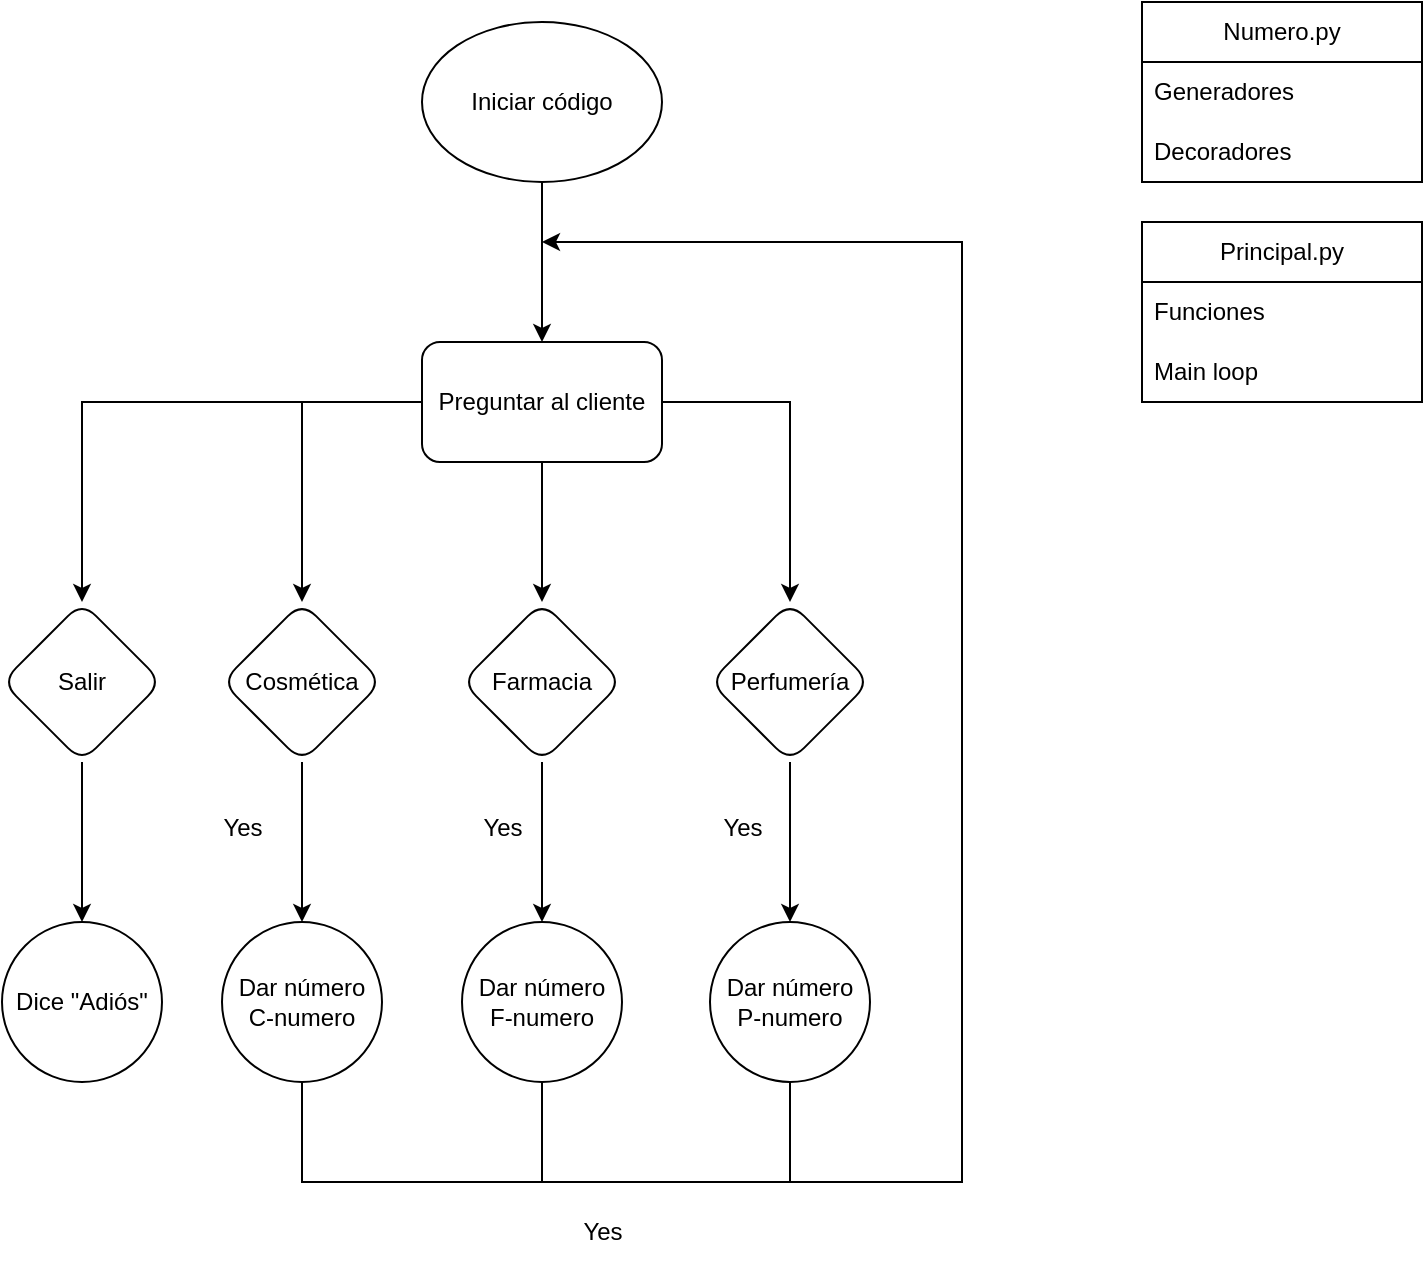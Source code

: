 <mxfile version="22.1.3" type="github">
  <diagram name="Página-1" id="EguZV-reT-yt1hFtbRoc">
    <mxGraphModel dx="1633" dy="766" grid="1" gridSize="10" guides="1" tooltips="1" connect="1" arrows="1" fold="1" page="1" pageScale="1" pageWidth="827" pageHeight="1169" math="0" shadow="0">
      <root>
        <mxCell id="0" />
        <mxCell id="1" parent="0" />
        <mxCell id="Ajmi58XZ3qdCo-Hv8Feq-3" value="" style="edgeStyle=orthogonalEdgeStyle;rounded=0;orthogonalLoop=1;jettySize=auto;html=1;" edge="1" parent="1" source="Ajmi58XZ3qdCo-Hv8Feq-1" target="Ajmi58XZ3qdCo-Hv8Feq-2">
          <mxGeometry relative="1" as="geometry" />
        </mxCell>
        <mxCell id="Ajmi58XZ3qdCo-Hv8Feq-5" value="" style="edgeStyle=orthogonalEdgeStyle;rounded=0;orthogonalLoop=1;jettySize=auto;html=1;" edge="1" parent="1" source="Ajmi58XZ3qdCo-Hv8Feq-1" target="Ajmi58XZ3qdCo-Hv8Feq-4">
          <mxGeometry relative="1" as="geometry" />
        </mxCell>
        <mxCell id="Ajmi58XZ3qdCo-Hv8Feq-7" value="" style="edgeStyle=orthogonalEdgeStyle;rounded=0;orthogonalLoop=1;jettySize=auto;html=1;" edge="1" parent="1" source="Ajmi58XZ3qdCo-Hv8Feq-1" target="Ajmi58XZ3qdCo-Hv8Feq-6">
          <mxGeometry relative="1" as="geometry" />
        </mxCell>
        <mxCell id="Ajmi58XZ3qdCo-Hv8Feq-41" value="" style="edgeStyle=orthogonalEdgeStyle;rounded=0;orthogonalLoop=1;jettySize=auto;html=1;" edge="1" parent="1" source="Ajmi58XZ3qdCo-Hv8Feq-1" target="Ajmi58XZ3qdCo-Hv8Feq-40">
          <mxGeometry relative="1" as="geometry" />
        </mxCell>
        <mxCell id="Ajmi58XZ3qdCo-Hv8Feq-1" value="Preguntar al cliente" style="rounded=1;whiteSpace=wrap;html=1;" vertex="1" parent="1">
          <mxGeometry x="230" y="220" width="120" height="60" as="geometry" />
        </mxCell>
        <mxCell id="Ajmi58XZ3qdCo-Hv8Feq-18" value="" style="edgeStyle=orthogonalEdgeStyle;rounded=0;orthogonalLoop=1;jettySize=auto;html=1;" edge="1" parent="1" source="Ajmi58XZ3qdCo-Hv8Feq-2" target="Ajmi58XZ3qdCo-Hv8Feq-17">
          <mxGeometry relative="1" as="geometry" />
        </mxCell>
        <mxCell id="Ajmi58XZ3qdCo-Hv8Feq-2" value="Cosmética" style="rhombus;whiteSpace=wrap;html=1;rounded=1;" vertex="1" parent="1">
          <mxGeometry x="130" y="350" width="80" height="80" as="geometry" />
        </mxCell>
        <mxCell id="Ajmi58XZ3qdCo-Hv8Feq-22" value="" style="edgeStyle=orthogonalEdgeStyle;rounded=0;orthogonalLoop=1;jettySize=auto;html=1;" edge="1" parent="1" source="Ajmi58XZ3qdCo-Hv8Feq-4" target="Ajmi58XZ3qdCo-Hv8Feq-19">
          <mxGeometry relative="1" as="geometry" />
        </mxCell>
        <mxCell id="Ajmi58XZ3qdCo-Hv8Feq-4" value="Farmacia" style="rhombus;whiteSpace=wrap;html=1;rounded=1;" vertex="1" parent="1">
          <mxGeometry x="250" y="350" width="80" height="80" as="geometry" />
        </mxCell>
        <mxCell id="Ajmi58XZ3qdCo-Hv8Feq-21" value="" style="edgeStyle=orthogonalEdgeStyle;rounded=0;orthogonalLoop=1;jettySize=auto;html=1;" edge="1" parent="1" source="Ajmi58XZ3qdCo-Hv8Feq-6" target="Ajmi58XZ3qdCo-Hv8Feq-20">
          <mxGeometry relative="1" as="geometry" />
        </mxCell>
        <mxCell id="Ajmi58XZ3qdCo-Hv8Feq-6" value="Perfumería" style="rhombus;whiteSpace=wrap;html=1;rounded=1;" vertex="1" parent="1">
          <mxGeometry x="374" y="350" width="80" height="80" as="geometry" />
        </mxCell>
        <mxCell id="Ajmi58XZ3qdCo-Hv8Feq-10" value="" style="edgeStyle=orthogonalEdgeStyle;rounded=0;orthogonalLoop=1;jettySize=auto;html=1;" edge="1" parent="1" source="Ajmi58XZ3qdCo-Hv8Feq-9" target="Ajmi58XZ3qdCo-Hv8Feq-1">
          <mxGeometry relative="1" as="geometry" />
        </mxCell>
        <mxCell id="Ajmi58XZ3qdCo-Hv8Feq-9" value="Iniciar código" style="ellipse;whiteSpace=wrap;html=1;" vertex="1" parent="1">
          <mxGeometry x="230" y="60" width="120" height="80" as="geometry" />
        </mxCell>
        <mxCell id="Ajmi58XZ3qdCo-Hv8Feq-17" value="Dar número C-numero" style="ellipse;whiteSpace=wrap;html=1;rounded=1;" vertex="1" parent="1">
          <mxGeometry x="130" y="510" width="80" height="80" as="geometry" />
        </mxCell>
        <mxCell id="Ajmi58XZ3qdCo-Hv8Feq-19" value="Dar número F-numero" style="ellipse;whiteSpace=wrap;html=1;rounded=1;" vertex="1" parent="1">
          <mxGeometry x="250" y="510" width="80" height="80" as="geometry" />
        </mxCell>
        <mxCell id="Ajmi58XZ3qdCo-Hv8Feq-20" value="Dar número P-numero" style="ellipse;whiteSpace=wrap;html=1;rounded=1;" vertex="1" parent="1">
          <mxGeometry x="374" y="510" width="80" height="80" as="geometry" />
        </mxCell>
        <mxCell id="Ajmi58XZ3qdCo-Hv8Feq-25" value="" style="endArrow=none;html=1;rounded=0;exitX=0.5;exitY=1;exitDx=0;exitDy=0;entryX=0.5;entryY=1;entryDx=0;entryDy=0;" edge="1" parent="1" source="Ajmi58XZ3qdCo-Hv8Feq-20" target="Ajmi58XZ3qdCo-Hv8Feq-17">
          <mxGeometry width="50" height="50" relative="1" as="geometry">
            <mxPoint x="390" y="420" as="sourcePoint" />
            <mxPoint x="440" y="370" as="targetPoint" />
            <Array as="points">
              <mxPoint x="414" y="640" />
              <mxPoint x="290" y="640" />
              <mxPoint x="170" y="640" />
            </Array>
          </mxGeometry>
        </mxCell>
        <mxCell id="Ajmi58XZ3qdCo-Hv8Feq-27" value="" style="endArrow=none;html=1;rounded=0;exitX=0.5;exitY=1;exitDx=0;exitDy=0;" edge="1" parent="1" source="Ajmi58XZ3qdCo-Hv8Feq-19">
          <mxGeometry width="50" height="50" relative="1" as="geometry">
            <mxPoint x="390" y="420" as="sourcePoint" />
            <mxPoint x="290" y="640" as="targetPoint" />
          </mxGeometry>
        </mxCell>
        <mxCell id="Ajmi58XZ3qdCo-Hv8Feq-28" value="" style="endArrow=classic;html=1;rounded=0;" edge="1" parent="1">
          <mxGeometry width="50" height="50" relative="1" as="geometry">
            <mxPoint x="410" y="640" as="sourcePoint" />
            <mxPoint x="290" y="170" as="targetPoint" />
            <Array as="points">
              <mxPoint x="500" y="640" />
              <mxPoint x="500" y="400" />
              <mxPoint x="500" y="170" />
            </Array>
          </mxGeometry>
        </mxCell>
        <mxCell id="Ajmi58XZ3qdCo-Hv8Feq-29" value="Numero.py" style="swimlane;fontStyle=0;childLayout=stackLayout;horizontal=1;startSize=30;horizontalStack=0;resizeParent=1;resizeParentMax=0;resizeLast=0;collapsible=1;marginBottom=0;whiteSpace=wrap;html=1;" vertex="1" parent="1">
          <mxGeometry x="590" y="50" width="140" height="90" as="geometry" />
        </mxCell>
        <mxCell id="Ajmi58XZ3qdCo-Hv8Feq-30" value="Generadores" style="text;strokeColor=none;fillColor=none;align=left;verticalAlign=middle;spacingLeft=4;spacingRight=4;overflow=hidden;points=[[0,0.5],[1,0.5]];portConstraint=eastwest;rotatable=0;whiteSpace=wrap;html=1;" vertex="1" parent="Ajmi58XZ3qdCo-Hv8Feq-29">
          <mxGeometry y="30" width="140" height="30" as="geometry" />
        </mxCell>
        <mxCell id="Ajmi58XZ3qdCo-Hv8Feq-31" value="Decoradores" style="text;strokeColor=none;fillColor=none;align=left;verticalAlign=middle;spacingLeft=4;spacingRight=4;overflow=hidden;points=[[0,0.5],[1,0.5]];portConstraint=eastwest;rotatable=0;whiteSpace=wrap;html=1;" vertex="1" parent="Ajmi58XZ3qdCo-Hv8Feq-29">
          <mxGeometry y="60" width="140" height="30" as="geometry" />
        </mxCell>
        <mxCell id="Ajmi58XZ3qdCo-Hv8Feq-33" value="Principal.py" style="swimlane;fontStyle=0;childLayout=stackLayout;horizontal=1;startSize=30;horizontalStack=0;resizeParent=1;resizeParentMax=0;resizeLast=0;collapsible=1;marginBottom=0;whiteSpace=wrap;html=1;" vertex="1" parent="1">
          <mxGeometry x="590" y="160" width="140" height="90" as="geometry" />
        </mxCell>
        <mxCell id="Ajmi58XZ3qdCo-Hv8Feq-34" value="Funciones" style="text;strokeColor=none;fillColor=none;align=left;verticalAlign=middle;spacingLeft=4;spacingRight=4;overflow=hidden;points=[[0,0.5],[1,0.5]];portConstraint=eastwest;rotatable=0;whiteSpace=wrap;html=1;" vertex="1" parent="Ajmi58XZ3qdCo-Hv8Feq-33">
          <mxGeometry y="30" width="140" height="30" as="geometry" />
        </mxCell>
        <mxCell id="Ajmi58XZ3qdCo-Hv8Feq-35" value="Main loop" style="text;strokeColor=none;fillColor=none;align=left;verticalAlign=middle;spacingLeft=4;spacingRight=4;overflow=hidden;points=[[0,0.5],[1,0.5]];portConstraint=eastwest;rotatable=0;whiteSpace=wrap;html=1;" vertex="1" parent="Ajmi58XZ3qdCo-Hv8Feq-33">
          <mxGeometry y="60" width="140" height="30" as="geometry" />
        </mxCell>
        <mxCell id="Ajmi58XZ3qdCo-Hv8Feq-36" value="Yes" style="text;html=1;align=center;verticalAlign=middle;resizable=0;points=[];autosize=1;strokeColor=none;fillColor=none;" vertex="1" parent="1">
          <mxGeometry x="120" y="448" width="40" height="30" as="geometry" />
        </mxCell>
        <mxCell id="Ajmi58XZ3qdCo-Hv8Feq-37" value="Yes" style="text;html=1;align=center;verticalAlign=middle;resizable=0;points=[];autosize=1;strokeColor=none;fillColor=none;" vertex="1" parent="1">
          <mxGeometry x="250" y="448" width="40" height="30" as="geometry" />
        </mxCell>
        <mxCell id="Ajmi58XZ3qdCo-Hv8Feq-38" value="Yes" style="text;html=1;align=center;verticalAlign=middle;resizable=0;points=[];autosize=1;strokeColor=none;fillColor=none;" vertex="1" parent="1">
          <mxGeometry x="370" y="448" width="40" height="30" as="geometry" />
        </mxCell>
        <mxCell id="Ajmi58XZ3qdCo-Hv8Feq-39" value="Yes" style="text;html=1;align=center;verticalAlign=middle;resizable=0;points=[];autosize=1;strokeColor=none;fillColor=none;" vertex="1" parent="1">
          <mxGeometry x="300" y="650" width="40" height="30" as="geometry" />
        </mxCell>
        <mxCell id="Ajmi58XZ3qdCo-Hv8Feq-43" value="" style="edgeStyle=orthogonalEdgeStyle;rounded=0;orthogonalLoop=1;jettySize=auto;html=1;" edge="1" parent="1" source="Ajmi58XZ3qdCo-Hv8Feq-40" target="Ajmi58XZ3qdCo-Hv8Feq-42">
          <mxGeometry relative="1" as="geometry" />
        </mxCell>
        <mxCell id="Ajmi58XZ3qdCo-Hv8Feq-40" value="Salir" style="rhombus;whiteSpace=wrap;html=1;rounded=1;" vertex="1" parent="1">
          <mxGeometry x="20" y="350" width="80" height="80" as="geometry" />
        </mxCell>
        <mxCell id="Ajmi58XZ3qdCo-Hv8Feq-42" value="Dice &quot;Adiós&quot;" style="ellipse;whiteSpace=wrap;html=1;rounded=1;" vertex="1" parent="1">
          <mxGeometry x="20" y="510" width="80" height="80" as="geometry" />
        </mxCell>
      </root>
    </mxGraphModel>
  </diagram>
</mxfile>
